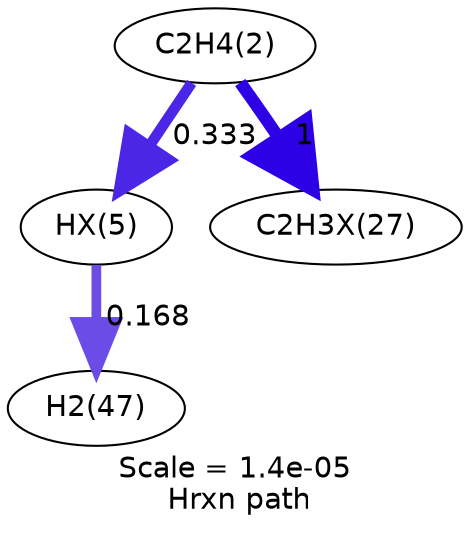 digraph reaction_paths {
center=1;
s5 -> s38[fontname="Helvetica", style="setlinewidth(5.17)", arrowsize=2.59, color="0.7, 0.833, 0.9"
, label=" 0.333"];
s5 -> s39[fontname="Helvetica", style="setlinewidth(6)", arrowsize=3, color="0.7, 1.5, 0.9"
, label=" 1"];
s38 -> s10[fontname="Helvetica", style="setlinewidth(4.65)", arrowsize=2.33, color="0.7, 0.668, 0.9"
, label=" 0.168"];
s5 [ fontname="Helvetica", label="C2H4(2)"];
s10 [ fontname="Helvetica", label="H2(47)"];
s38 [ fontname="Helvetica", label="HX(5)"];
s39 [ fontname="Helvetica", label="C2H3X(27)"];
 label = "Scale = 1.4e-05\l Hrxn path";
 fontname = "Helvetica";
}
